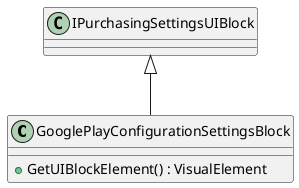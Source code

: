 @startuml
class GooglePlayConfigurationSettingsBlock {
    + GetUIBlockElement() : VisualElement
}
IPurchasingSettingsUIBlock <|-- GooglePlayConfigurationSettingsBlock
@enduml
